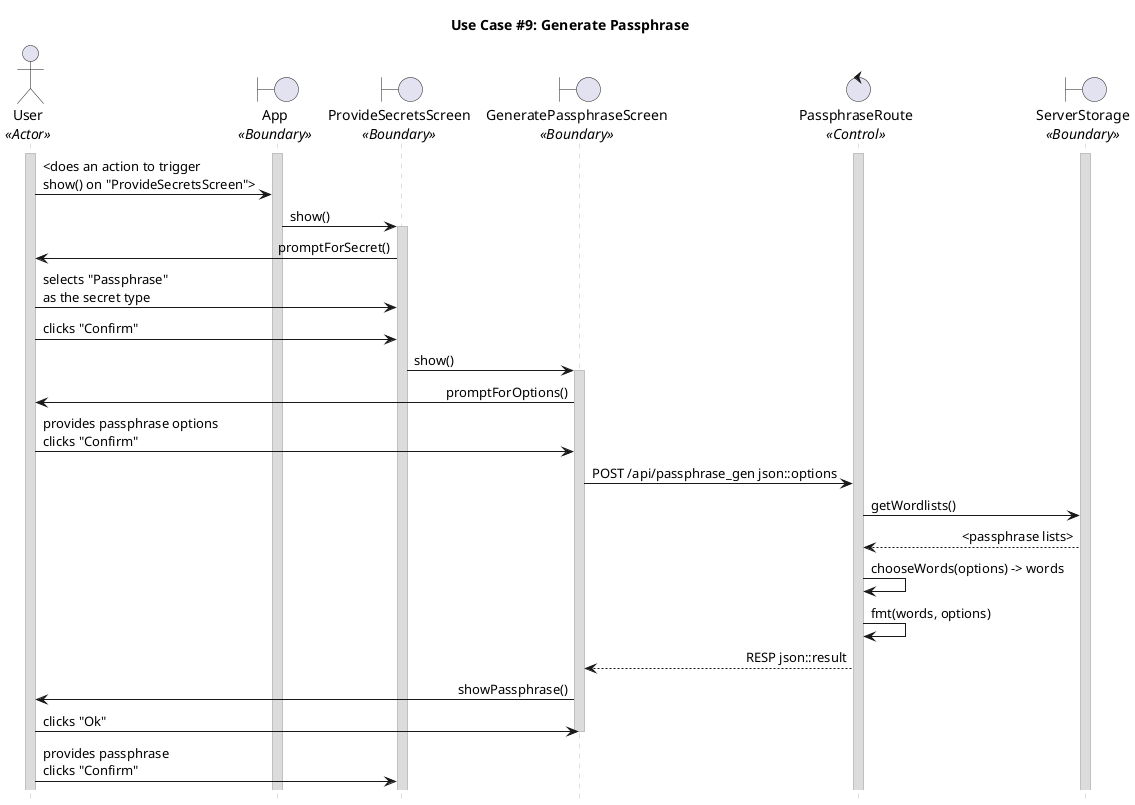 @startuml uc09
title "Use Case #9: Generate Passphrase"

'Styling goes here
hide footbox
skinparam stereotypePosition bottom
skinparam sequenceMessageAlign direction
skinparam sequence {
	LifeLineBorderColor #Silver
	LifeLineBackgroundColor #Gainsboro
}

'Setup the objects involved here
actor User as u <<Actor>>
boundary App as a <<Boundary>>
boundary ProvideSecretsScreen as pss <<Boundary>>
boundary GeneratePassphraseScreen as gps <<Boundary>>
control PassphraseRoute as pr <<Control>>
boundary ServerStorage as ss <<Boundary>>

'Setup persistent objects here
activate u
activate a
activate pr
activate ss

'--- FLOW OF CONTROL STARTS HERE ---
'User requests a passphrase from the server along with options such as number of words in the phrase.
u -> a: <does an action to trigger \nshow() on "ProvideSecretsScreen">
a -> pss: show()
activate pss
pss -> u: promptForSecret()
u -> pss: selects "Passphrase" \nas the secret type
u -> pss: clicks "Confirm"
pss -> gps: show()
activate gps
gps -> u: promptForOptions()
u -> gps: provides passphrase options \nclicks "Confirm"

'TODO: Might want to shit passphrase generation from serverside to clientside
'Request is made to the server with the user's options
gps -> pr: POST /api/passphrase_gen json::options

'Server picks a format from a pre-defined list of formats.
pr -> ss: getWordlists()
ss --> pr: <passphrase lists>

'Server chooses random phrases from the wordlist.
pr -> pr: chooseWords(options) -> words

'Server formats the passphrase according to the chosen format and user request.
pr -> pr: fmt(words, options)

'Server sends the passphrase back to the user.
pr --> gps: RESP json::result
gps -> u: showPassphrase()
u -> gps: clicks "Ok"
deactivate gps

'Cleanup
u -> pss: provides passphrase \nclicks "Confirm"
'--- FLOW OF CONTROL ENDS HERE   ---

@enduml
